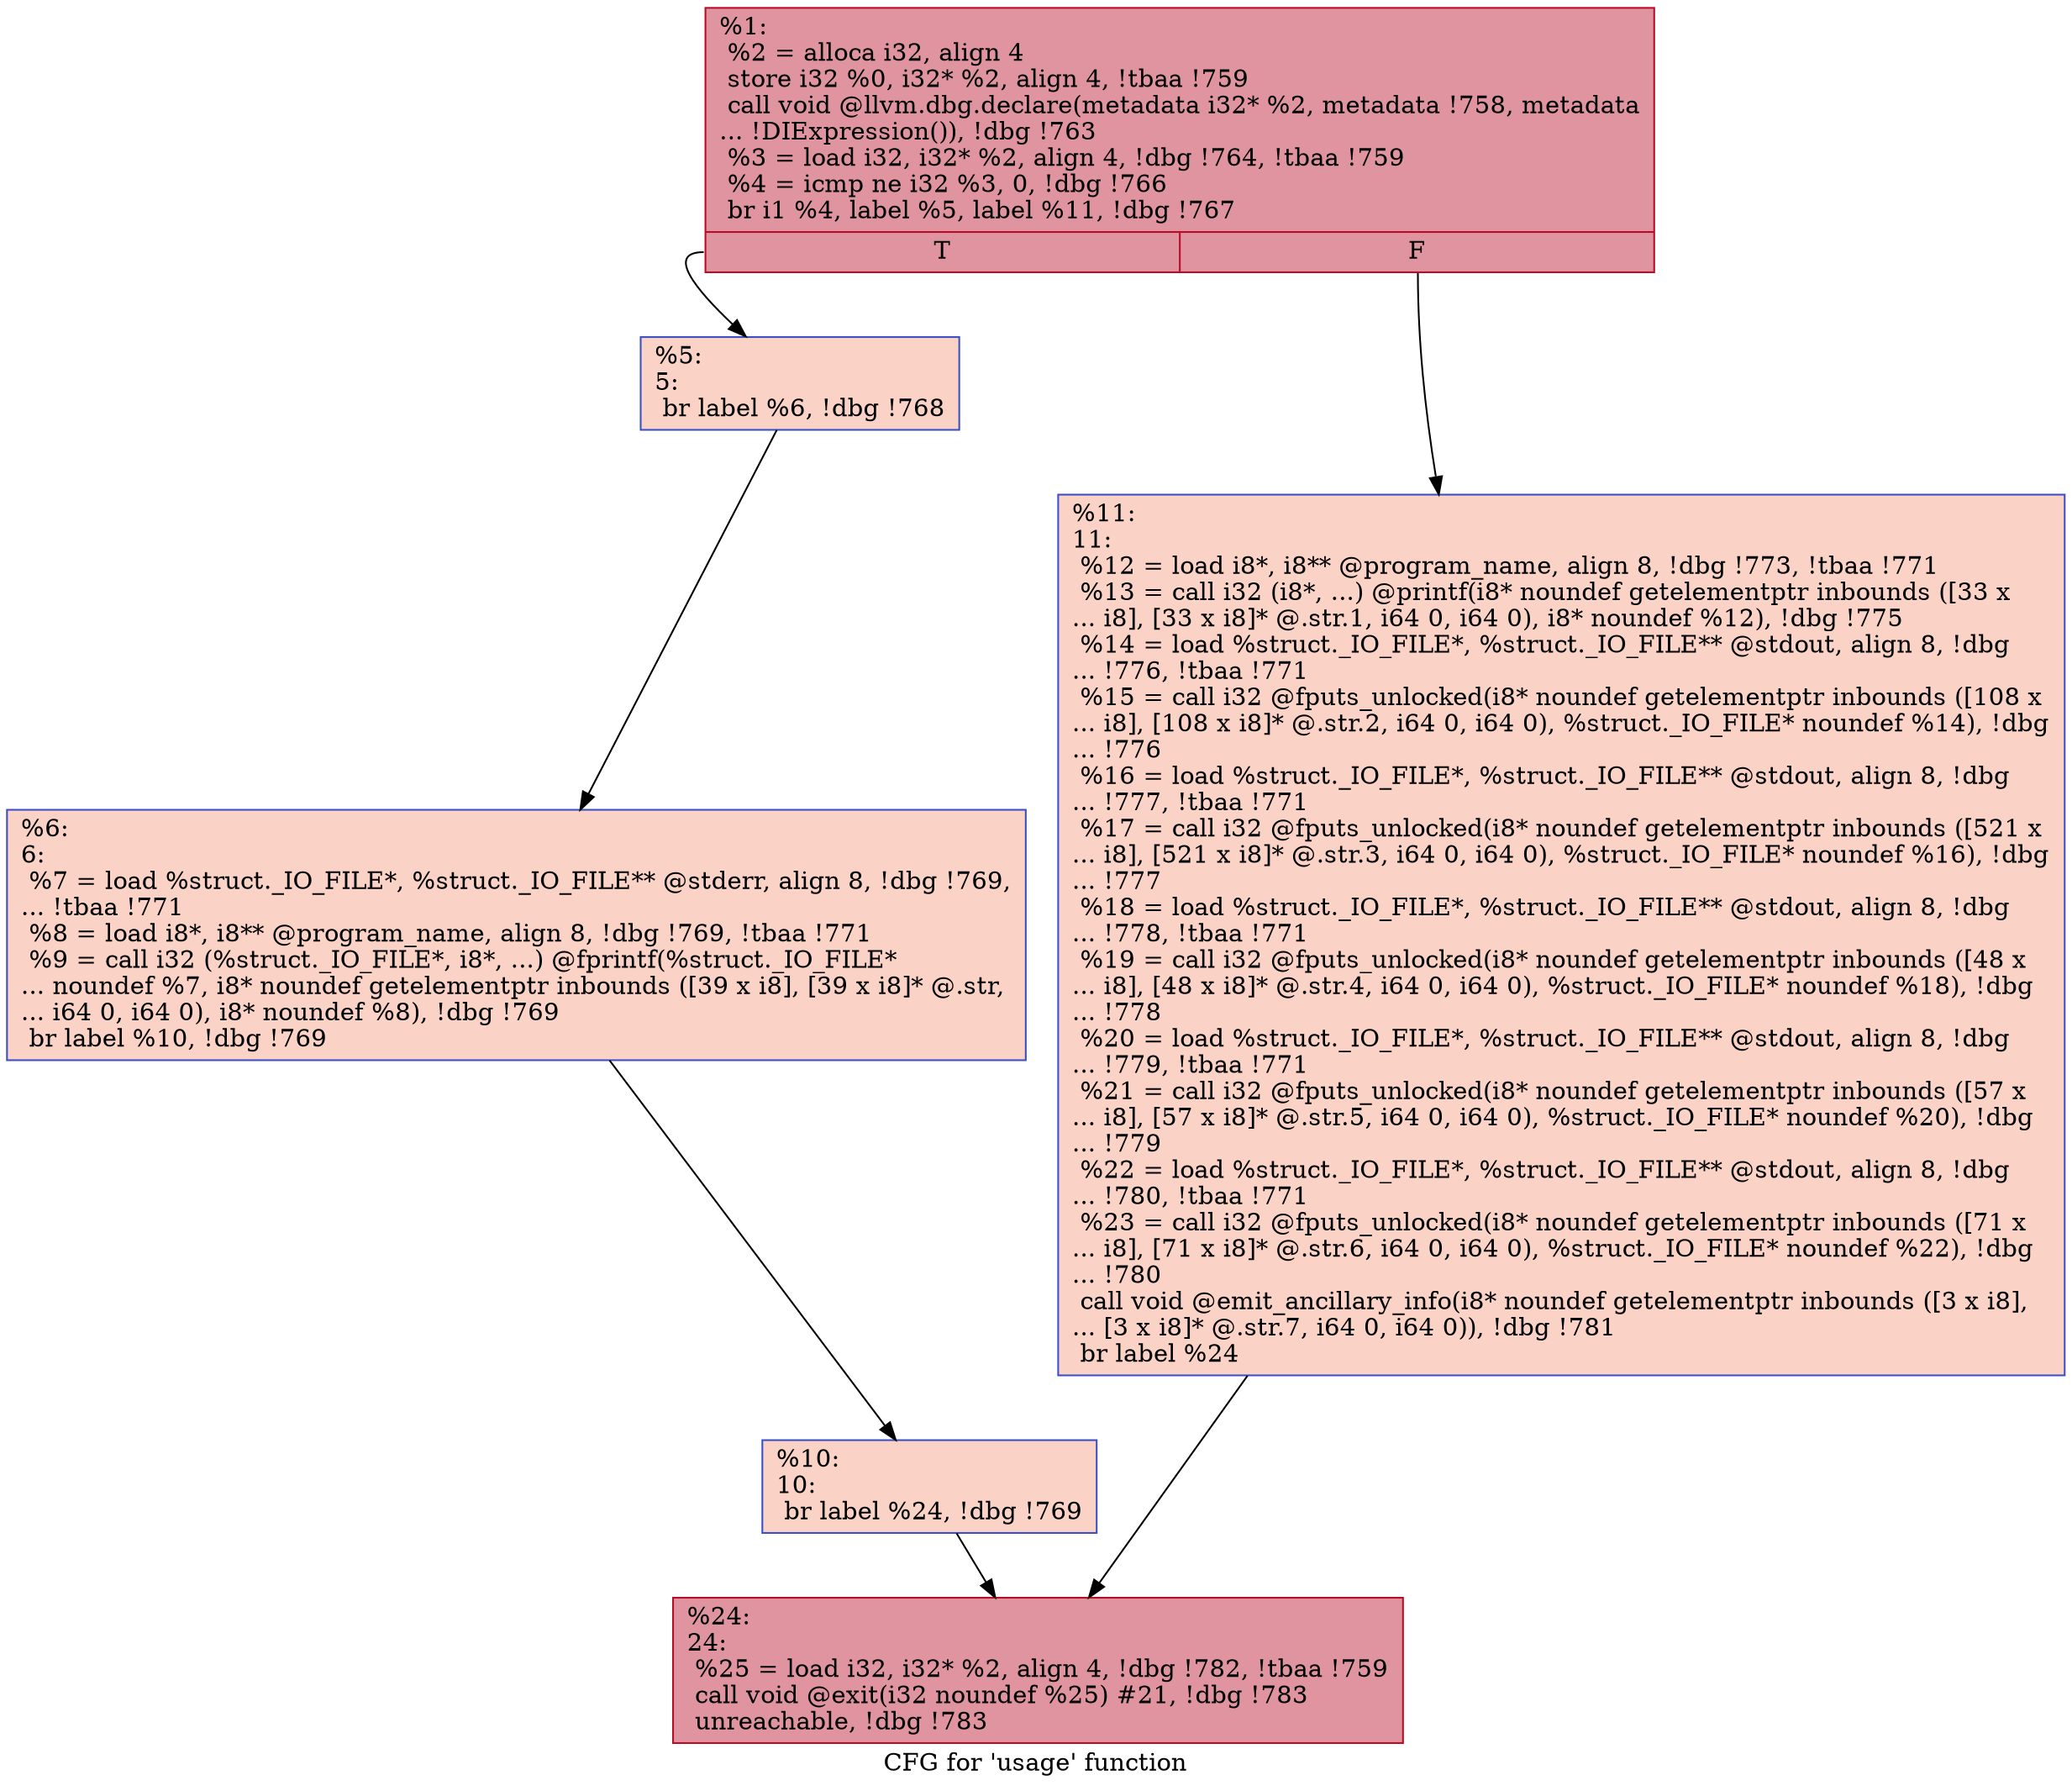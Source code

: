 digraph "CFG for 'usage' function" {
	label="CFG for 'usage' function";

	Node0x90a7e0 [shape=record,color="#b70d28ff", style=filled, fillcolor="#b70d2870",label="{%1:\l  %2 = alloca i32, align 4\l  store i32 %0, i32* %2, align 4, !tbaa !759\l  call void @llvm.dbg.declare(metadata i32* %2, metadata !758, metadata\l... !DIExpression()), !dbg !763\l  %3 = load i32, i32* %2, align 4, !dbg !764, !tbaa !759\l  %4 = icmp ne i32 %3, 0, !dbg !766\l  br i1 %4, label %5, label %11, !dbg !767\l|{<s0>T|<s1>F}}"];
	Node0x90a7e0:s0 -> Node0x948c90;
	Node0x90a7e0:s1 -> Node0x948d80;
	Node0x948c90 [shape=record,color="#3d50c3ff", style=filled, fillcolor="#f59c7d70",label="{%5:\l5:                                                \l  br label %6, !dbg !768\l}"];
	Node0x948c90 -> Node0x948ce0;
	Node0x948ce0 [shape=record,color="#3d50c3ff", style=filled, fillcolor="#f59c7d70",label="{%6:\l6:                                                \l  %7 = load %struct._IO_FILE*, %struct._IO_FILE** @stderr, align 8, !dbg !769,\l... !tbaa !771\l  %8 = load i8*, i8** @program_name, align 8, !dbg !769, !tbaa !771\l  %9 = call i32 (%struct._IO_FILE*, i8*, ...) @fprintf(%struct._IO_FILE*\l... noundef %7, i8* noundef getelementptr inbounds ([39 x i8], [39 x i8]* @.str,\l... i64 0, i64 0), i8* noundef %8), !dbg !769\l  br label %10, !dbg !769\l}"];
	Node0x948ce0 -> Node0x948d30;
	Node0x948d30 [shape=record,color="#3d50c3ff", style=filled, fillcolor="#f59c7d70",label="{%10:\l10:                                               \l  br label %24, !dbg !769\l}"];
	Node0x948d30 -> Node0x948dd0;
	Node0x948d80 [shape=record,color="#3d50c3ff", style=filled, fillcolor="#f59c7d70",label="{%11:\l11:                                               \l  %12 = load i8*, i8** @program_name, align 8, !dbg !773, !tbaa !771\l  %13 = call i32 (i8*, ...) @printf(i8* noundef getelementptr inbounds ([33 x\l... i8], [33 x i8]* @.str.1, i64 0, i64 0), i8* noundef %12), !dbg !775\l  %14 = load %struct._IO_FILE*, %struct._IO_FILE** @stdout, align 8, !dbg\l... !776, !tbaa !771\l  %15 = call i32 @fputs_unlocked(i8* noundef getelementptr inbounds ([108 x\l... i8], [108 x i8]* @.str.2, i64 0, i64 0), %struct._IO_FILE* noundef %14), !dbg\l... !776\l  %16 = load %struct._IO_FILE*, %struct._IO_FILE** @stdout, align 8, !dbg\l... !777, !tbaa !771\l  %17 = call i32 @fputs_unlocked(i8* noundef getelementptr inbounds ([521 x\l... i8], [521 x i8]* @.str.3, i64 0, i64 0), %struct._IO_FILE* noundef %16), !dbg\l... !777\l  %18 = load %struct._IO_FILE*, %struct._IO_FILE** @stdout, align 8, !dbg\l... !778, !tbaa !771\l  %19 = call i32 @fputs_unlocked(i8* noundef getelementptr inbounds ([48 x\l... i8], [48 x i8]* @.str.4, i64 0, i64 0), %struct._IO_FILE* noundef %18), !dbg\l... !778\l  %20 = load %struct._IO_FILE*, %struct._IO_FILE** @stdout, align 8, !dbg\l... !779, !tbaa !771\l  %21 = call i32 @fputs_unlocked(i8* noundef getelementptr inbounds ([57 x\l... i8], [57 x i8]* @.str.5, i64 0, i64 0), %struct._IO_FILE* noundef %20), !dbg\l... !779\l  %22 = load %struct._IO_FILE*, %struct._IO_FILE** @stdout, align 8, !dbg\l... !780, !tbaa !771\l  %23 = call i32 @fputs_unlocked(i8* noundef getelementptr inbounds ([71 x\l... i8], [71 x i8]* @.str.6, i64 0, i64 0), %struct._IO_FILE* noundef %22), !dbg\l... !780\l  call void @emit_ancillary_info(i8* noundef getelementptr inbounds ([3 x i8],\l... [3 x i8]* @.str.7, i64 0, i64 0)), !dbg !781\l  br label %24\l}"];
	Node0x948d80 -> Node0x948dd0;
	Node0x948dd0 [shape=record,color="#b70d28ff", style=filled, fillcolor="#b70d2870",label="{%24:\l24:                                               \l  %25 = load i32, i32* %2, align 4, !dbg !782, !tbaa !759\l  call void @exit(i32 noundef %25) #21, !dbg !783\l  unreachable, !dbg !783\l}"];
}
